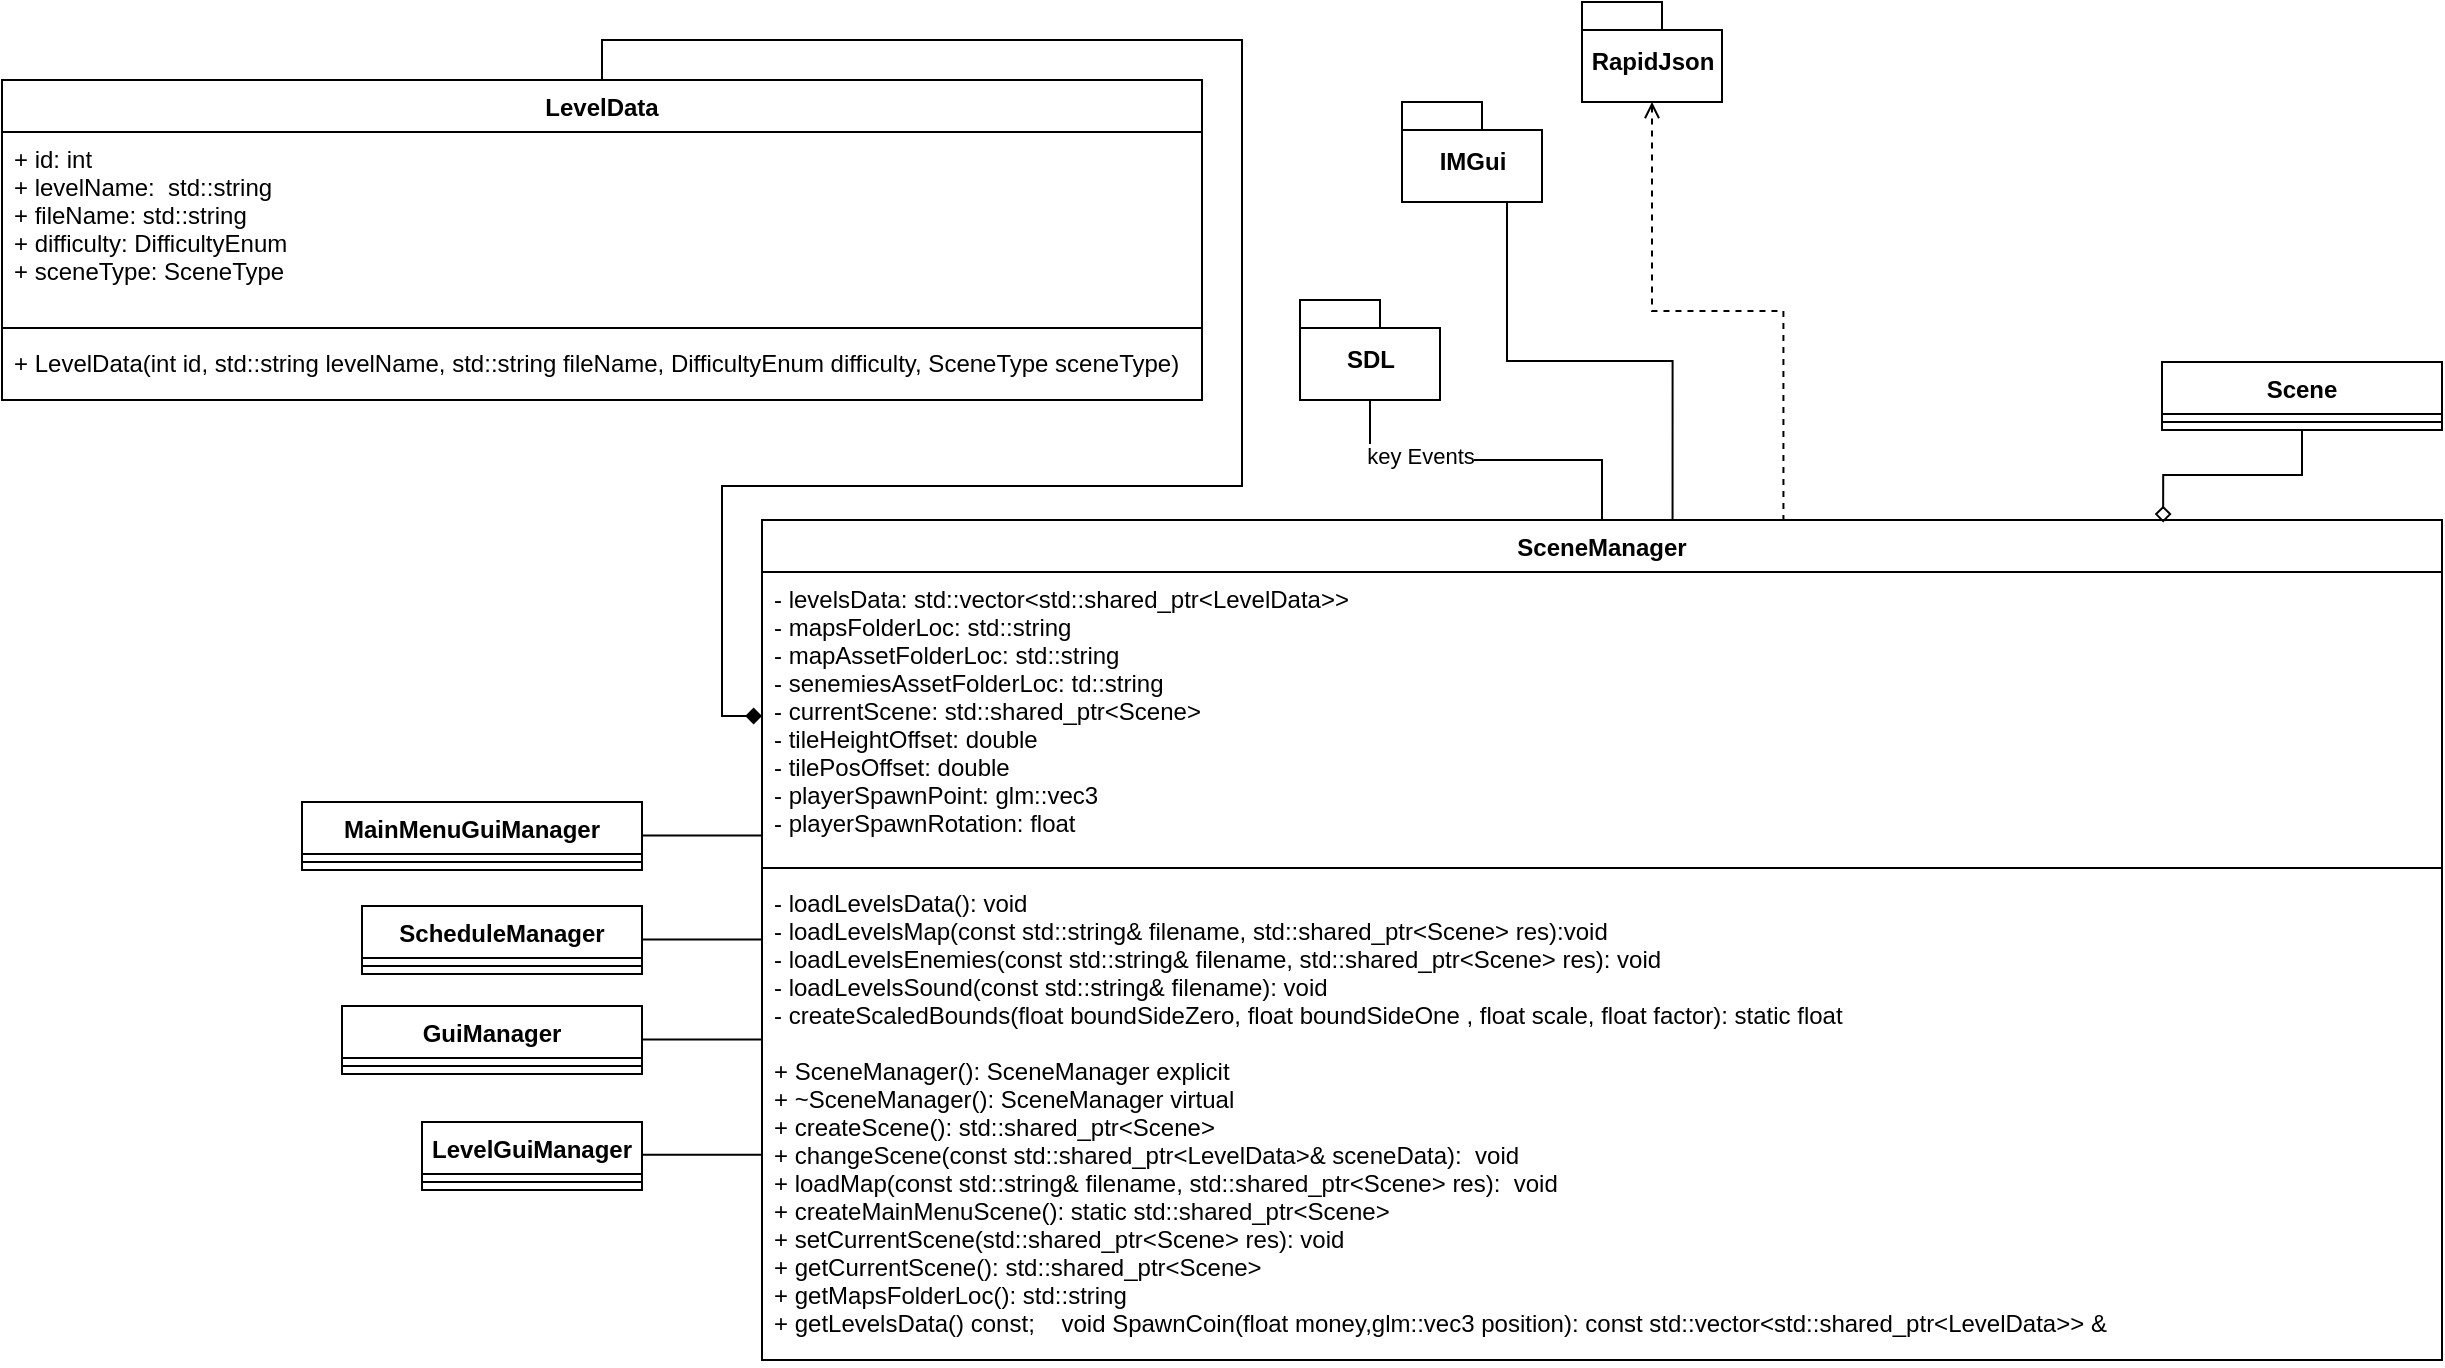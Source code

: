 <mxfile version="14.1.8" type="device"><diagram id="-10M_7DVuL6610nuZOd2" name="Page-1"><mxGraphModel dx="2105" dy="2117" grid="1" gridSize="10" guides="1" tooltips="1" connect="1" arrows="1" fold="1" page="1" pageScale="1" pageWidth="827" pageHeight="1169" math="0" shadow="0"><root><mxCell id="0"/><mxCell id="1" parent="0"/><mxCell id="G8E3Gors5PkgLj60NP2E-1" style="edgeStyle=orthogonalEdgeStyle;rounded=0;orthogonalLoop=1;jettySize=auto;html=1;exitX=0.5;exitY=0;exitDx=0;exitDy=0;entryX=0.5;entryY=1;entryDx=0;entryDy=0;entryPerimeter=0;endArrow=none;endFill=0;" parent="1" source="G8E3Gors5PkgLj60NP2E-7" target="G8E3Gors5PkgLj60NP2E-11" edge="1"><mxGeometry relative="1" as="geometry"/></mxCell><mxCell id="G8E3Gors5PkgLj60NP2E-2" value="key Events" style="edgeLabel;html=1;align=center;verticalAlign=middle;resizable=0;points=[];" parent="G8E3Gors5PkgLj60NP2E-1" vertex="1" connectable="0"><mxGeometry x="0.381" y="-2" relative="1" as="geometry"><mxPoint as="offset"/></mxGeometry></mxCell><mxCell id="G8E3Gors5PkgLj60NP2E-7" value="SceneManager" style="swimlane;fontStyle=1;align=center;verticalAlign=top;childLayout=stackLayout;horizontal=1;startSize=26;horizontalStack=0;resizeParent=1;resizeParentMax=0;resizeLast=0;collapsible=1;marginBottom=0;" parent="1" vertex="1"><mxGeometry x="-100" y="159" width="840" height="420" as="geometry"/></mxCell><mxCell id="G8E3Gors5PkgLj60NP2E-8" value="- levelsData: std::vector&lt;std::shared_ptr&lt;LevelData&gt;&gt;&#10;- mapsFolderLoc: std::string&#10;- mapAssetFolderLoc: std::string&#10;- senemiesAssetFolderLoc: td::string &#10;- currentScene: std::shared_ptr&lt;Scene&gt;&#10;- tileHeightOffset: double &#10;- tilePosOffset: double &#10;- playerSpawnPoint: glm::vec3&#10;- playerSpawnRotation: float " style="text;strokeColor=none;fillColor=none;align=left;verticalAlign=top;spacingLeft=4;spacingRight=4;overflow=hidden;rotatable=0;points=[[0,0.5],[1,0.5]];portConstraint=eastwest;" parent="G8E3Gors5PkgLj60NP2E-7" vertex="1"><mxGeometry y="26" width="840" height="144" as="geometry"/></mxCell><mxCell id="G8E3Gors5PkgLj60NP2E-9" value="" style="line;strokeWidth=1;fillColor=none;align=left;verticalAlign=middle;spacingTop=-1;spacingLeft=3;spacingRight=3;rotatable=0;labelPosition=right;points=[];portConstraint=eastwest;" parent="G8E3Gors5PkgLj60NP2E-7" vertex="1"><mxGeometry y="170" width="840" height="8" as="geometry"/></mxCell><mxCell id="G8E3Gors5PkgLj60NP2E-10" value="- loadLevelsData(): void&#10;- loadLevelsMap(const std::string&amp; filename, std::shared_ptr&lt;Scene&gt; res):void &#10;- loadLevelsEnemies(const std::string&amp; filename, std::shared_ptr&lt;Scene&gt; res): void &#10;- loadLevelsSound(const std::string&amp; filename): void &#10;- createScaledBounds(float boundSideZero, float boundSideOne , float scale, float factor): static float&#10;&#10;+ SceneManager(): SceneManager explicit &#10;+ ~SceneManager(): SceneManager virtual&#10;+ createScene(): std::shared_ptr&lt;Scene&gt;&#10;+ changeScene(const std::shared_ptr&lt;LevelData&gt;&amp; sceneData):  void&#10;+ loadMap(const std::string&amp; filename, std::shared_ptr&lt;Scene&gt; res):  void&#10;+ createMainMenuScene(): static std::shared_ptr&lt;Scene&gt; &#10;+ setCurrentScene(std::shared_ptr&lt;Scene&gt; res): void &#10;+ getCurrentScene(): std::shared_ptr&lt;Scene&gt;&#10;+ getMapsFolderLoc(): std::string&#10;+ getLevelsData() const;    void SpawnCoin(float money,glm::vec3 position): const std::vector&lt;std::shared_ptr&lt;LevelData&gt;&gt; &amp;&#10; " style="text;strokeColor=none;fillColor=none;align=left;verticalAlign=top;spacingLeft=4;spacingRight=4;overflow=hidden;rotatable=0;points=[[0,0.5],[1,0.5]];portConstraint=eastwest;fontStyle=0" parent="G8E3Gors5PkgLj60NP2E-7" vertex="1"><mxGeometry y="178" width="840" height="242" as="geometry"/></mxCell><mxCell id="G8E3Gors5PkgLj60NP2E-11" value="SDL" style="shape=folder;fontStyle=1;spacingTop=10;tabWidth=40;tabHeight=14;tabPosition=left;html=1;" parent="1" vertex="1"><mxGeometry x="169" y="49" width="70" height="50" as="geometry"/></mxCell><mxCell id="G8E3Gors5PkgLj60NP2E-24" style="edgeStyle=orthogonalEdgeStyle;rounded=0;orthogonalLoop=1;jettySize=auto;html=1;exitX=0.75;exitY=1;exitDx=0;exitDy=0;exitPerimeter=0;entryX=0.542;entryY=0;entryDx=0;entryDy=0;entryPerimeter=0;startArrow=none;startFill=0;endArrow=none;endFill=0;" parent="1" source="G8E3Gors5PkgLj60NP2E-25" target="G8E3Gors5PkgLj60NP2E-7" edge="1"><mxGeometry relative="1" as="geometry"/></mxCell><mxCell id="G8E3Gors5PkgLj60NP2E-25" value="IMGui" style="shape=folder;fontStyle=1;spacingTop=10;tabWidth=40;tabHeight=14;tabPosition=left;html=1;" parent="1" vertex="1"><mxGeometry x="220" y="-50" width="70" height="50" as="geometry"/></mxCell><mxCell id="G8E3Gors5PkgLj60NP2E-65" value="LevelGuiManager" style="swimlane;fontStyle=1;align=center;verticalAlign=top;childLayout=stackLayout;horizontal=1;startSize=26;horizontalStack=0;resizeParent=1;resizeParentMax=0;resizeLast=0;collapsible=1;marginBottom=0;" parent="1" vertex="1"><mxGeometry x="-270" y="460" width="110" height="34" as="geometry"/></mxCell><mxCell id="G8E3Gors5PkgLj60NP2E-67" value="" style="line;strokeWidth=1;fillColor=none;align=left;verticalAlign=middle;spacingTop=-1;spacingLeft=3;spacingRight=3;rotatable=0;labelPosition=right;points=[];portConstraint=eastwest;" parent="G8E3Gors5PkgLj60NP2E-65" vertex="1"><mxGeometry y="26" width="110" height="8" as="geometry"/></mxCell><mxCell id="G8E3Gors5PkgLj60NP2E-70" value="MainMenuGuiManager" style="swimlane;fontStyle=1;align=center;verticalAlign=top;childLayout=stackLayout;horizontal=1;startSize=26;horizontalStack=0;resizeParent=1;resizeParentMax=0;resizeLast=0;collapsible=1;marginBottom=0;" parent="1" vertex="1"><mxGeometry x="-330" y="300" width="170" height="34" as="geometry"/></mxCell><mxCell id="G8E3Gors5PkgLj60NP2E-72" value="" style="line;strokeWidth=1;fillColor=none;align=left;verticalAlign=middle;spacingTop=-1;spacingLeft=3;spacingRight=3;rotatable=0;labelPosition=right;points=[];portConstraint=eastwest;" parent="G8E3Gors5PkgLj60NP2E-70" vertex="1"><mxGeometry y="26" width="170" height="8" as="geometry"/></mxCell><mxCell id="G8E3Gors5PkgLj60NP2E-74" value="GuiManager" style="swimlane;fontStyle=1;align=center;verticalAlign=top;childLayout=stackLayout;horizontal=1;startSize=26;horizontalStack=0;resizeParent=1;resizeParentMax=0;resizeLast=0;collapsible=1;marginBottom=0;" parent="1" vertex="1"><mxGeometry x="-310" y="402" width="150" height="34" as="geometry"/></mxCell><mxCell id="G8E3Gors5PkgLj60NP2E-76" value="" style="line;strokeWidth=1;fillColor=none;align=left;verticalAlign=middle;spacingTop=-1;spacingLeft=3;spacingRight=3;rotatable=0;labelPosition=right;points=[];portConstraint=eastwest;" parent="G8E3Gors5PkgLj60NP2E-74" vertex="1"><mxGeometry y="26" width="150" height="8" as="geometry"/></mxCell><mxCell id="G8E3Gors5PkgLj60NP2E-84" style="edgeStyle=orthogonalEdgeStyle;rounded=0;orthogonalLoop=1;jettySize=auto;html=1;exitX=0.5;exitY=0;exitDx=0;exitDy=0;endArrow=diamond;endFill=1;" parent="1" source="G8E3Gors5PkgLj60NP2E-80" target="G8E3Gors5PkgLj60NP2E-8" edge="1"><mxGeometry relative="1" as="geometry"/></mxCell><mxCell id="G8E3Gors5PkgLj60NP2E-80" value="LevelData" style="swimlane;fontStyle=1;align=center;verticalAlign=top;childLayout=stackLayout;horizontal=1;startSize=26;horizontalStack=0;resizeParent=1;resizeParentMax=0;resizeLast=0;collapsible=1;marginBottom=0;" parent="1" vertex="1"><mxGeometry x="-480" y="-61" width="600" height="160" as="geometry"/></mxCell><mxCell id="G8E3Gors5PkgLj60NP2E-81" value="+ id: int&#10;+ levelName:  std::string&#10;+ fileName: std::string&#10;+ difficulty: DifficultyEnum&#10;+ sceneType: SceneType" style="text;strokeColor=none;fillColor=none;align=left;verticalAlign=top;spacingLeft=4;spacingRight=4;overflow=hidden;rotatable=0;points=[[0,0.5],[1,0.5]];portConstraint=eastwest;" parent="G8E3Gors5PkgLj60NP2E-80" vertex="1"><mxGeometry y="26" width="600" height="94" as="geometry"/></mxCell><mxCell id="G8E3Gors5PkgLj60NP2E-82" value="" style="line;strokeWidth=1;fillColor=none;align=left;verticalAlign=middle;spacingTop=-1;spacingLeft=3;spacingRight=3;rotatable=0;labelPosition=right;points=[];portConstraint=eastwest;" parent="G8E3Gors5PkgLj60NP2E-80" vertex="1"><mxGeometry y="120" width="600" height="8" as="geometry"/></mxCell><mxCell id="G8E3Gors5PkgLj60NP2E-83" value="+ LevelData(int id, std::string levelName, std::string fileName, DifficultyEnum difficulty, SceneType sceneType)" style="text;strokeColor=none;fillColor=none;align=left;verticalAlign=top;spacingLeft=4;spacingRight=4;overflow=hidden;rotatable=0;points=[[0,0.5],[1,0.5]];portConstraint=eastwest;fontStyle=0" parent="G8E3Gors5PkgLj60NP2E-80" vertex="1"><mxGeometry y="128" width="600" height="32" as="geometry"/></mxCell><mxCell id="G8E3Gors5PkgLj60NP2E-115" value="ScheduleManager" style="swimlane;fontStyle=1;align=center;verticalAlign=top;childLayout=stackLayout;horizontal=1;startSize=26;horizontalStack=0;resizeParent=1;resizeParentMax=0;resizeLast=0;collapsible=1;marginBottom=0;" parent="1" vertex="1"><mxGeometry x="-300" y="352" width="140" height="34" as="geometry"/></mxCell><mxCell id="G8E3Gors5PkgLj60NP2E-117" value="" style="line;strokeWidth=1;fillColor=none;align=left;verticalAlign=middle;spacingTop=-1;spacingLeft=3;spacingRight=3;rotatable=0;labelPosition=right;points=[];portConstraint=eastwest;" parent="G8E3Gors5PkgLj60NP2E-115" vertex="1"><mxGeometry y="26" width="140" height="8" as="geometry"/></mxCell><mxCell id="G8E3Gors5PkgLj60NP2E-120" style="edgeStyle=orthogonalEdgeStyle;rounded=0;orthogonalLoop=1;jettySize=auto;html=1;exitX=0.5;exitY=1;exitDx=0;exitDy=0;exitPerimeter=0;entryX=0.608;entryY=-0.001;entryDx=0;entryDy=0;entryPerimeter=0;endArrow=none;endFill=0;startArrow=open;startFill=0;dashed=1;" parent="1" source="G8E3Gors5PkgLj60NP2E-119" target="G8E3Gors5PkgLj60NP2E-7" edge="1"><mxGeometry relative="1" as="geometry"/></mxCell><mxCell id="G8E3Gors5PkgLj60NP2E-119" value="RapidJson" style="shape=folder;fontStyle=1;spacingTop=10;tabWidth=40;tabHeight=14;tabPosition=left;html=1;" parent="1" vertex="1"><mxGeometry x="310" y="-100" width="70" height="50" as="geometry"/></mxCell><mxCell id="LFzWglTWFj7Bq6mFQReN-5" style="edgeStyle=orthogonalEdgeStyle;rounded=0;orthogonalLoop=1;jettySize=auto;html=1;entryX=0.834;entryY=0.003;entryDx=0;entryDy=0;entryPerimeter=0;startArrow=none;startFill=0;endArrow=diamond;endFill=0;" edge="1" parent="1" source="LFzWglTWFj7Bq6mFQReN-3" target="G8E3Gors5PkgLj60NP2E-7"><mxGeometry relative="1" as="geometry"/></mxCell><mxCell id="LFzWglTWFj7Bq6mFQReN-3" value="Scene" style="swimlane;fontStyle=1;align=center;verticalAlign=top;childLayout=stackLayout;horizontal=1;startSize=26;horizontalStack=0;resizeParent=1;resizeParentMax=0;resizeLast=0;collapsible=1;marginBottom=0;" vertex="1" parent="1"><mxGeometry x="600" y="80" width="140" height="34" as="geometry"/></mxCell><mxCell id="LFzWglTWFj7Bq6mFQReN-4" value="" style="line;strokeWidth=1;fillColor=none;align=left;verticalAlign=middle;spacingTop=-1;spacingLeft=3;spacingRight=3;rotatable=0;labelPosition=right;points=[];portConstraint=eastwest;" vertex="1" parent="LFzWglTWFj7Bq6mFQReN-3"><mxGeometry y="26" width="140" height="8" as="geometry"/></mxCell><mxCell id="LFzWglTWFj7Bq6mFQReN-7" value="" style="endArrow=none;html=1;" edge="1" parent="1"><mxGeometry width="50" height="50" relative="1" as="geometry"><mxPoint x="-100" y="316.8" as="sourcePoint"/><mxPoint x="-160" y="316.8" as="targetPoint"/><Array as="points"><mxPoint x="-100" y="316.8"/></Array></mxGeometry></mxCell><mxCell id="LFzWglTWFj7Bq6mFQReN-8" value="" style="endArrow=none;html=1;" edge="1" parent="1"><mxGeometry width="50" height="50" relative="1" as="geometry"><mxPoint x="-100" y="368.8" as="sourcePoint"/><mxPoint x="-160" y="368.8" as="targetPoint"/><Array as="points"><mxPoint x="-100" y="368.8"/></Array></mxGeometry></mxCell><mxCell id="LFzWglTWFj7Bq6mFQReN-9" value="" style="endArrow=none;html=1;" edge="1" parent="1"><mxGeometry width="50" height="50" relative="1" as="geometry"><mxPoint x="-100" y="418.8" as="sourcePoint"/><mxPoint x="-160" y="418.8" as="targetPoint"/><Array as="points"><mxPoint x="-100" y="418.8"/></Array></mxGeometry></mxCell><mxCell id="LFzWglTWFj7Bq6mFQReN-11" value="" style="endArrow=none;html=1;" edge="1" parent="1"><mxGeometry width="50" height="50" relative="1" as="geometry"><mxPoint x="-100" y="476.41" as="sourcePoint"/><mxPoint x="-160" y="476.41" as="targetPoint"/><Array as="points"><mxPoint x="-100" y="476.41"/></Array></mxGeometry></mxCell></root></mxGraphModel></diagram></mxfile>